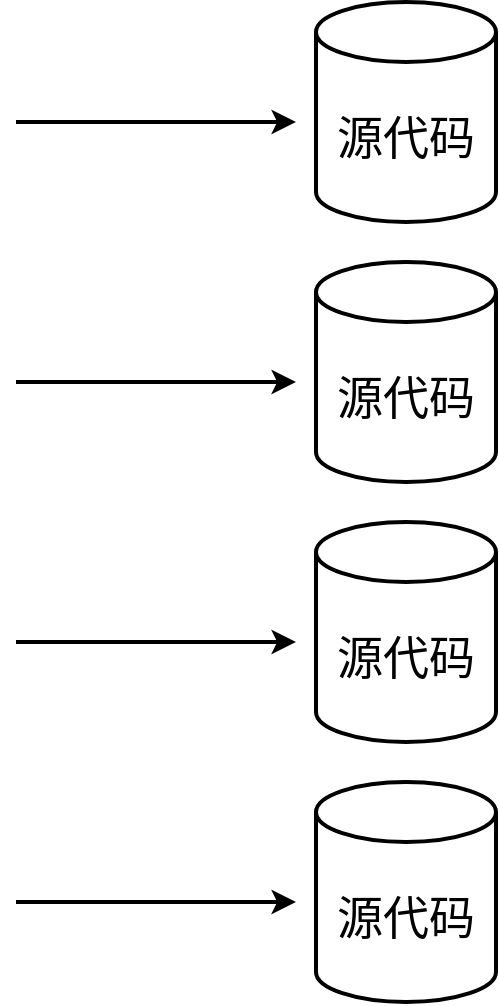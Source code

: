 <mxfile version="24.3.1" type="github">
  <diagram name="第 1 页" id="iUOvayJNFla-pqnQ5Y2Z">
    <mxGraphModel dx="1181" dy="850" grid="1" gridSize="10" guides="1" tooltips="1" connect="1" arrows="1" fold="1" page="1" pageScale="1" pageWidth="827" pageHeight="1169" math="0" shadow="0">
      <root>
        <mxCell id="0" />
        <mxCell id="1" parent="0" />
        <mxCell id="dkddPo8VYmYa-G63gDVe-1" value="源代码" style="shape=cylinder3;whiteSpace=wrap;html=1;boundedLbl=1;backgroundOutline=1;size=15;strokeWidth=2;fontFamily=宋体;fontSize=23;" vertex="1" parent="1">
          <mxGeometry x="200" y="100" width="90" height="110" as="geometry" />
        </mxCell>
        <mxCell id="dkddPo8VYmYa-G63gDVe-2" value="" style="endArrow=classic;html=1;rounded=0;strokeWidth=2;" edge="1" parent="1">
          <mxGeometry width="50" height="50" relative="1" as="geometry">
            <mxPoint x="50" y="160" as="sourcePoint" />
            <mxPoint x="190" y="160" as="targetPoint" />
          </mxGeometry>
        </mxCell>
        <mxCell id="dkddPo8VYmYa-G63gDVe-3" value="源代码" style="shape=cylinder3;whiteSpace=wrap;html=1;boundedLbl=1;backgroundOutline=1;size=15;strokeWidth=2;fontFamily=宋体;fontSize=23;" vertex="1" parent="1">
          <mxGeometry x="200" y="230" width="90" height="110" as="geometry" />
        </mxCell>
        <mxCell id="dkddPo8VYmYa-G63gDVe-4" value="" style="endArrow=classic;html=1;rounded=0;strokeWidth=2;" edge="1" parent="1">
          <mxGeometry width="50" height="50" relative="1" as="geometry">
            <mxPoint x="50" y="290" as="sourcePoint" />
            <mxPoint x="190" y="290" as="targetPoint" />
          </mxGeometry>
        </mxCell>
        <mxCell id="dkddPo8VYmYa-G63gDVe-5" value="源代码" style="shape=cylinder3;whiteSpace=wrap;html=1;boundedLbl=1;backgroundOutline=1;size=15;strokeWidth=2;fontFamily=宋体;fontSize=23;" vertex="1" parent="1">
          <mxGeometry x="200" y="360" width="90" height="110" as="geometry" />
        </mxCell>
        <mxCell id="dkddPo8VYmYa-G63gDVe-6" value="" style="endArrow=classic;html=1;rounded=0;strokeWidth=2;" edge="1" parent="1">
          <mxGeometry width="50" height="50" relative="1" as="geometry">
            <mxPoint x="50" y="420" as="sourcePoint" />
            <mxPoint x="190" y="420" as="targetPoint" />
          </mxGeometry>
        </mxCell>
        <mxCell id="dkddPo8VYmYa-G63gDVe-7" value="源代码" style="shape=cylinder3;whiteSpace=wrap;html=1;boundedLbl=1;backgroundOutline=1;size=15;strokeWidth=2;fontFamily=宋体;fontSize=23;" vertex="1" parent="1">
          <mxGeometry x="200" y="490" width="90" height="110" as="geometry" />
        </mxCell>
        <mxCell id="dkddPo8VYmYa-G63gDVe-8" value="" style="endArrow=classic;html=1;rounded=0;strokeWidth=2;" edge="1" parent="1">
          <mxGeometry width="50" height="50" relative="1" as="geometry">
            <mxPoint x="50" y="550" as="sourcePoint" />
            <mxPoint x="190" y="550" as="targetPoint" />
          </mxGeometry>
        </mxCell>
      </root>
    </mxGraphModel>
  </diagram>
</mxfile>
